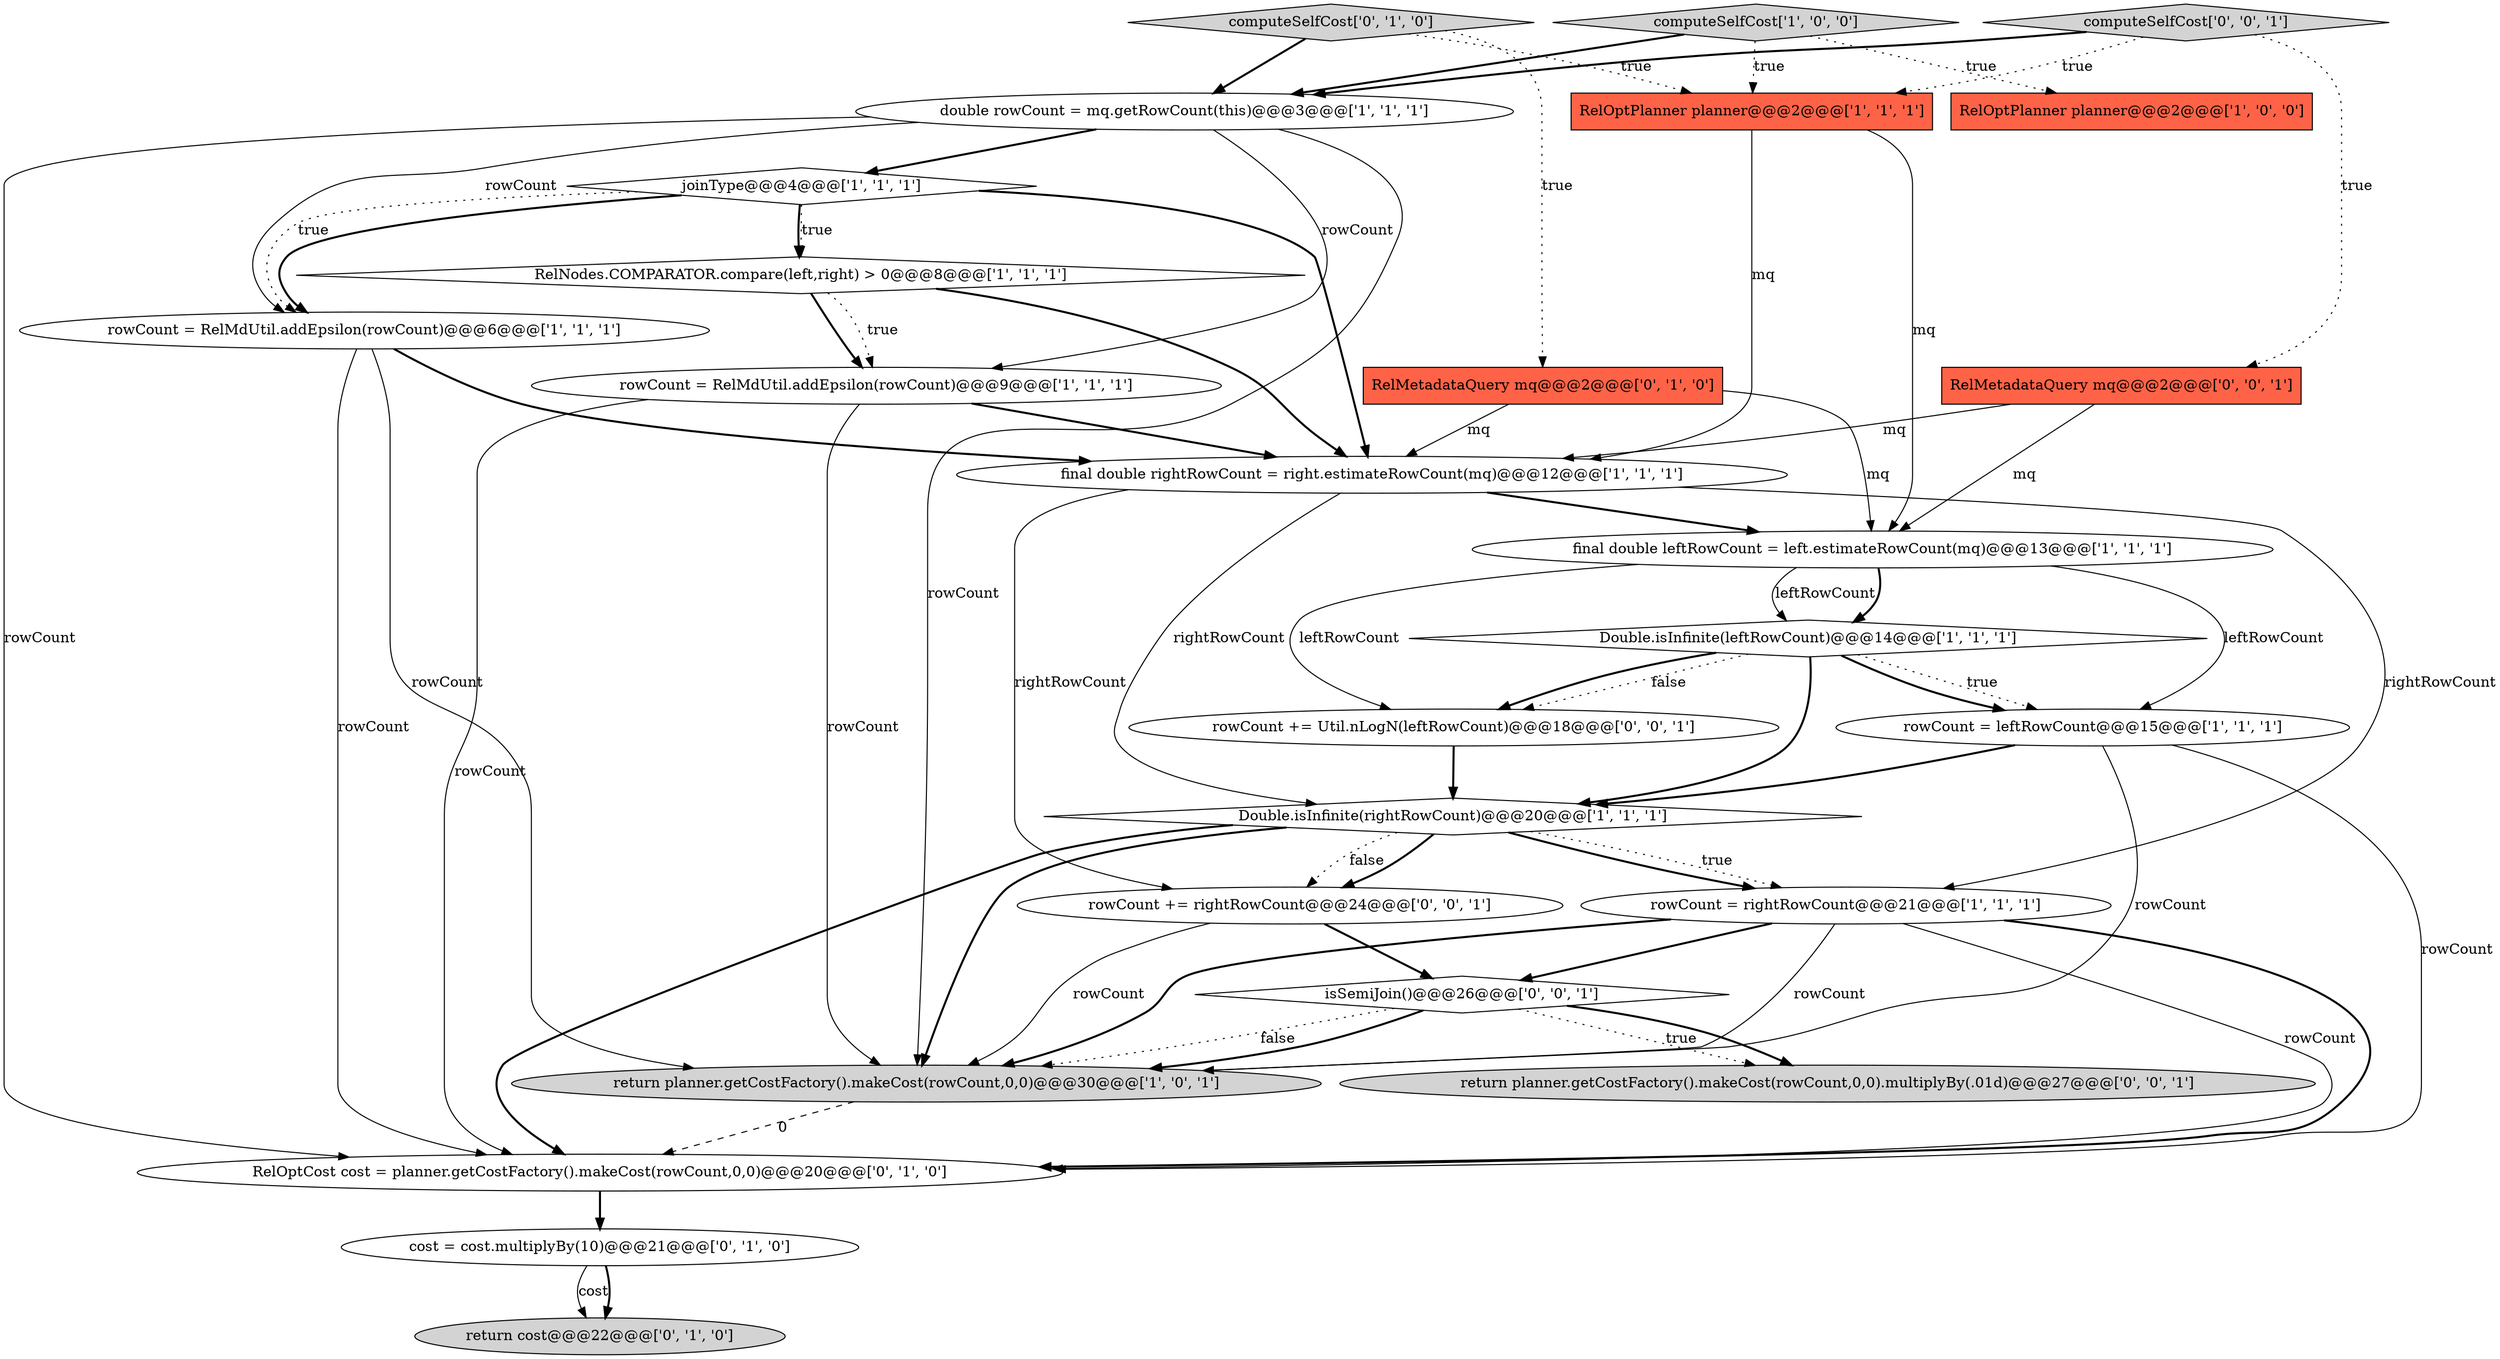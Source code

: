 digraph {
15 [style = filled, label = "return cost@@@22@@@['0', '1', '0']", fillcolor = lightgray, shape = ellipse image = "AAA1AAABBB2BBB"];
19 [style = filled, label = "cost = cost.multiplyBy(10)@@@21@@@['0', '1', '0']", fillcolor = white, shape = ellipse image = "AAA1AAABBB2BBB"];
4 [style = filled, label = "return planner.getCostFactory().makeCost(rowCount,0,0)@@@30@@@['1', '0', '1']", fillcolor = lightgray, shape = ellipse image = "AAA0AAABBB1BBB"];
7 [style = filled, label = "final double leftRowCount = left.estimateRowCount(mq)@@@13@@@['1', '1', '1']", fillcolor = white, shape = ellipse image = "AAA0AAABBB1BBB"];
18 [style = filled, label = "RelOptCost cost = planner.getCostFactory().makeCost(rowCount,0,0)@@@20@@@['0', '1', '0']", fillcolor = white, shape = ellipse image = "AAA1AAABBB2BBB"];
0 [style = filled, label = "double rowCount = mq.getRowCount(this)@@@3@@@['1', '1', '1']", fillcolor = white, shape = ellipse image = "AAA0AAABBB1BBB"];
3 [style = filled, label = "rowCount = RelMdUtil.addEpsilon(rowCount)@@@6@@@['1', '1', '1']", fillcolor = white, shape = ellipse image = "AAA0AAABBB1BBB"];
23 [style = filled, label = "computeSelfCost['0', '0', '1']", fillcolor = lightgray, shape = diamond image = "AAA0AAABBB3BBB"];
10 [style = filled, label = "final double rightRowCount = right.estimateRowCount(mq)@@@12@@@['1', '1', '1']", fillcolor = white, shape = ellipse image = "AAA0AAABBB1BBB"];
6 [style = filled, label = "RelNodes.COMPARATOR.compare(left,right) > 0@@@8@@@['1', '1', '1']", fillcolor = white, shape = diamond image = "AAA0AAABBB1BBB"];
2 [style = filled, label = "computeSelfCost['1', '0', '0']", fillcolor = lightgray, shape = diamond image = "AAA0AAABBB1BBB"];
11 [style = filled, label = "joinType@@@4@@@['1', '1', '1']", fillcolor = white, shape = diamond image = "AAA0AAABBB1BBB"];
16 [style = filled, label = "RelMetadataQuery mq@@@2@@@['0', '1', '0']", fillcolor = tomato, shape = box image = "AAA0AAABBB2BBB"];
21 [style = filled, label = "isSemiJoin()@@@26@@@['0', '0', '1']", fillcolor = white, shape = diamond image = "AAA0AAABBB3BBB"];
24 [style = filled, label = "return planner.getCostFactory().makeCost(rowCount,0,0).multiplyBy(.01d)@@@27@@@['0', '0', '1']", fillcolor = lightgray, shape = ellipse image = "AAA0AAABBB3BBB"];
17 [style = filled, label = "computeSelfCost['0', '1', '0']", fillcolor = lightgray, shape = diamond image = "AAA0AAABBB2BBB"];
12 [style = filled, label = "Double.isInfinite(leftRowCount)@@@14@@@['1', '1', '1']", fillcolor = white, shape = diamond image = "AAA0AAABBB1BBB"];
22 [style = filled, label = "rowCount += Util.nLogN(leftRowCount)@@@18@@@['0', '0', '1']", fillcolor = white, shape = ellipse image = "AAA0AAABBB3BBB"];
1 [style = filled, label = "RelOptPlanner planner@@@2@@@['1', '0', '0']", fillcolor = tomato, shape = box image = "AAA0AAABBB1BBB"];
14 [style = filled, label = "RelOptPlanner planner@@@2@@@['1', '1', '1']", fillcolor = tomato, shape = box image = "AAA0AAABBB1BBB"];
5 [style = filled, label = "rowCount = rightRowCount@@@21@@@['1', '1', '1']", fillcolor = white, shape = ellipse image = "AAA0AAABBB1BBB"];
20 [style = filled, label = "RelMetadataQuery mq@@@2@@@['0', '0', '1']", fillcolor = tomato, shape = box image = "AAA0AAABBB3BBB"];
9 [style = filled, label = "rowCount = RelMdUtil.addEpsilon(rowCount)@@@9@@@['1', '1', '1']", fillcolor = white, shape = ellipse image = "AAA0AAABBB1BBB"];
25 [style = filled, label = "rowCount += rightRowCount@@@24@@@['0', '0', '1']", fillcolor = white, shape = ellipse image = "AAA0AAABBB3BBB"];
13 [style = filled, label = "rowCount = leftRowCount@@@15@@@['1', '1', '1']", fillcolor = white, shape = ellipse image = "AAA0AAABBB1BBB"];
8 [style = filled, label = "Double.isInfinite(rightRowCount)@@@20@@@['1', '1', '1']", fillcolor = white, shape = diamond image = "AAA0AAABBB1BBB"];
0->18 [style = solid, label="rowCount"];
11->3 [style = bold, label=""];
3->10 [style = bold, label=""];
11->3 [style = dotted, label="true"];
0->3 [style = solid, label="rowCount"];
3->18 [style = solid, label="rowCount"];
17->14 [style = dotted, label="true"];
22->8 [style = bold, label=""];
5->18 [style = solid, label="rowCount"];
8->5 [style = bold, label=""];
17->16 [style = dotted, label="true"];
8->4 [style = bold, label=""];
12->22 [style = dotted, label="false"];
19->15 [style = solid, label="cost"];
8->25 [style = dotted, label="false"];
23->20 [style = dotted, label="true"];
13->18 [style = solid, label="rowCount"];
9->4 [style = solid, label="rowCount"];
21->24 [style = dotted, label="true"];
12->13 [style = dotted, label="true"];
19->15 [style = bold, label=""];
23->14 [style = dotted, label="true"];
21->24 [style = bold, label=""];
10->25 [style = solid, label="rightRowCount"];
11->6 [style = bold, label=""];
25->4 [style = solid, label="rowCount"];
2->14 [style = dotted, label="true"];
0->11 [style = bold, label=""];
23->0 [style = bold, label=""];
5->4 [style = bold, label=""];
12->13 [style = bold, label=""];
16->7 [style = solid, label="mq"];
6->9 [style = bold, label=""];
6->10 [style = bold, label=""];
8->18 [style = bold, label=""];
12->22 [style = bold, label=""];
25->21 [style = bold, label=""];
2->1 [style = dotted, label="true"];
14->10 [style = solid, label="mq"];
10->7 [style = bold, label=""];
7->13 [style = solid, label="leftRowCount"];
7->12 [style = solid, label="leftRowCount"];
10->8 [style = solid, label="rightRowCount"];
11->10 [style = bold, label=""];
7->12 [style = bold, label=""];
5->21 [style = bold, label=""];
18->19 [style = bold, label=""];
5->4 [style = solid, label="rowCount"];
20->10 [style = solid, label="mq"];
14->7 [style = solid, label="mq"];
8->25 [style = bold, label=""];
11->6 [style = dotted, label="true"];
21->4 [style = dotted, label="false"];
13->4 [style = solid, label="rowCount"];
16->10 [style = solid, label="mq"];
5->18 [style = bold, label=""];
0->9 [style = solid, label="rowCount"];
8->5 [style = dotted, label="true"];
6->9 [style = dotted, label="true"];
4->18 [style = dashed, label="0"];
2->0 [style = bold, label=""];
0->4 [style = solid, label="rowCount"];
13->8 [style = bold, label=""];
3->4 [style = solid, label="rowCount"];
7->22 [style = solid, label="leftRowCount"];
21->4 [style = bold, label=""];
10->5 [style = solid, label="rightRowCount"];
12->8 [style = bold, label=""];
17->0 [style = bold, label=""];
9->18 [style = solid, label="rowCount"];
9->10 [style = bold, label=""];
20->7 [style = solid, label="mq"];
}
